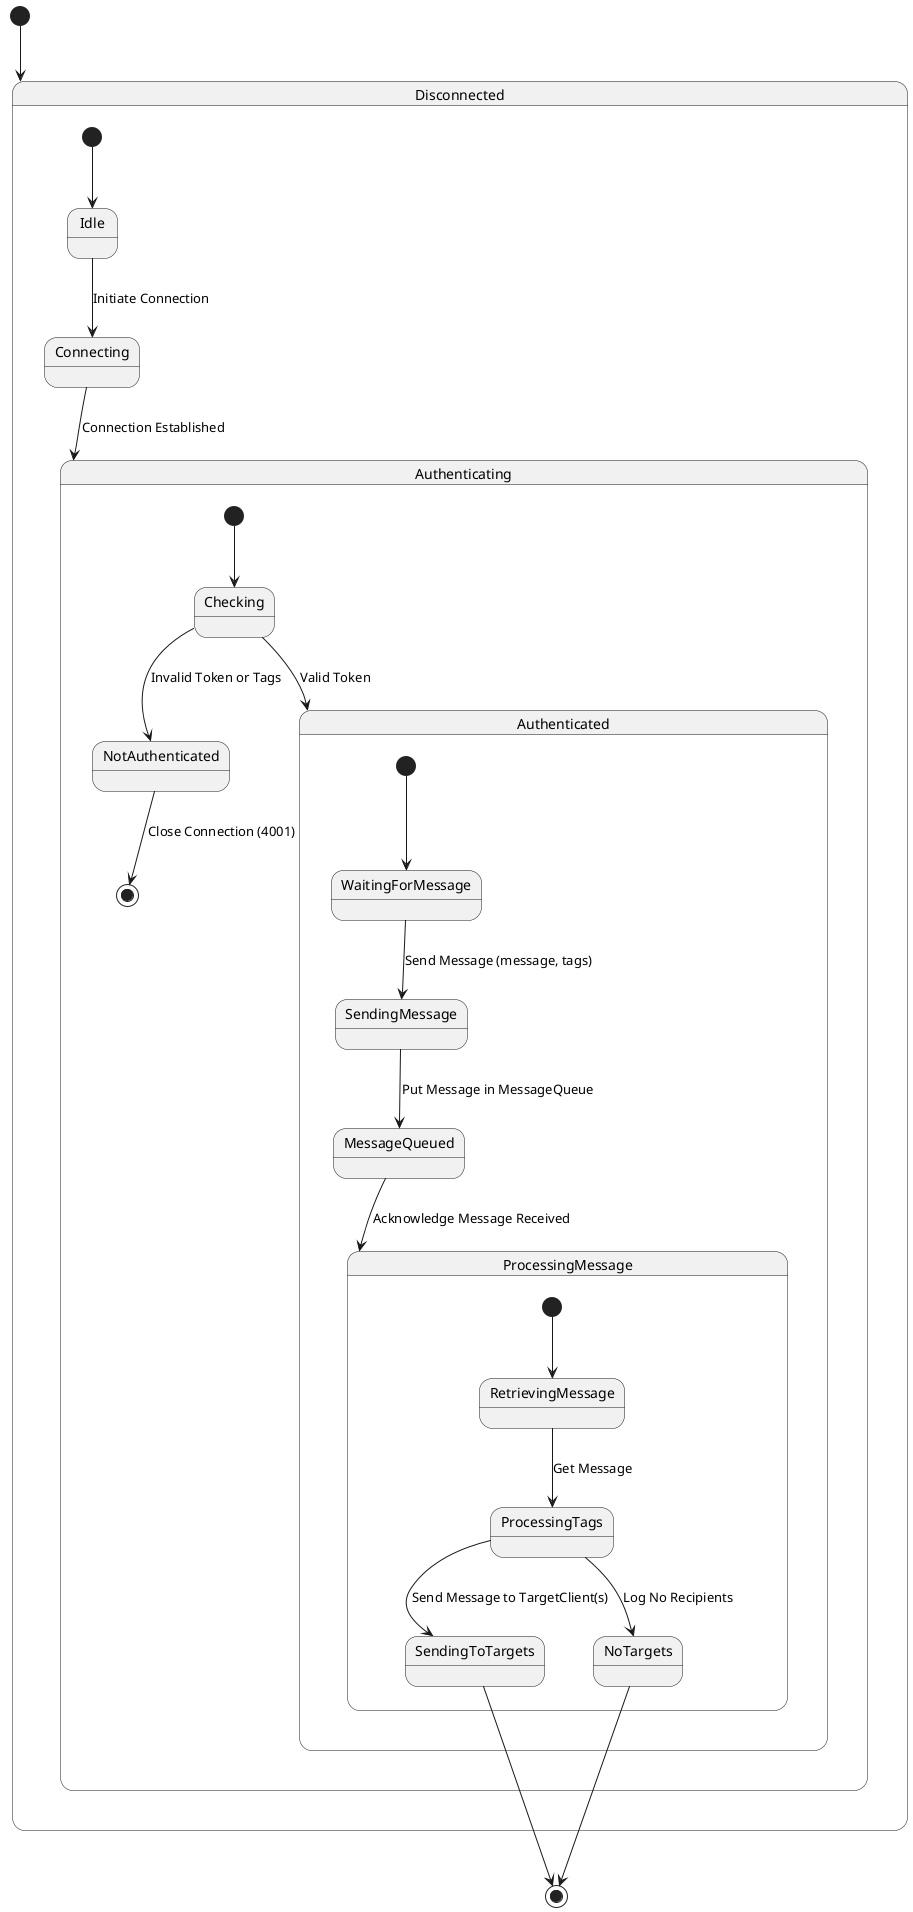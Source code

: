 @startuml

[*] --> Disconnected

state Disconnected {
    [*] --> Idle
    Idle --> Connecting : Initiate Connection
    Connecting --> Authenticating : Connection Established
}

state Authenticating {
    [*] --> Checking
    Checking --> Authenticated : Valid Token
    Checking --> NotAuthenticated : Invalid Token or Tags
    NotAuthenticated --> [*] : Close Connection (4001)
}

state Authenticated {
    [*] --> WaitingForMessage
    WaitingForMessage --> SendingMessage : Send Message (message, tags)
    SendingMessage --> MessageQueued : Put Message in MessageQueue
    MessageQueued --> ProcessingMessage : Acknowledge Message Received
}

state ProcessingMessage {
    [*] --> RetrievingMessage
    RetrievingMessage --> ProcessingTags : Get Message
    ProcessingTags --> SendingToTargets : Send Message to TargetClient(s)
    ProcessingTags --> NoTargets : Log No Recipients
}

SendingToTargets --> [*]
NoTargets --> [*]

@enduml

